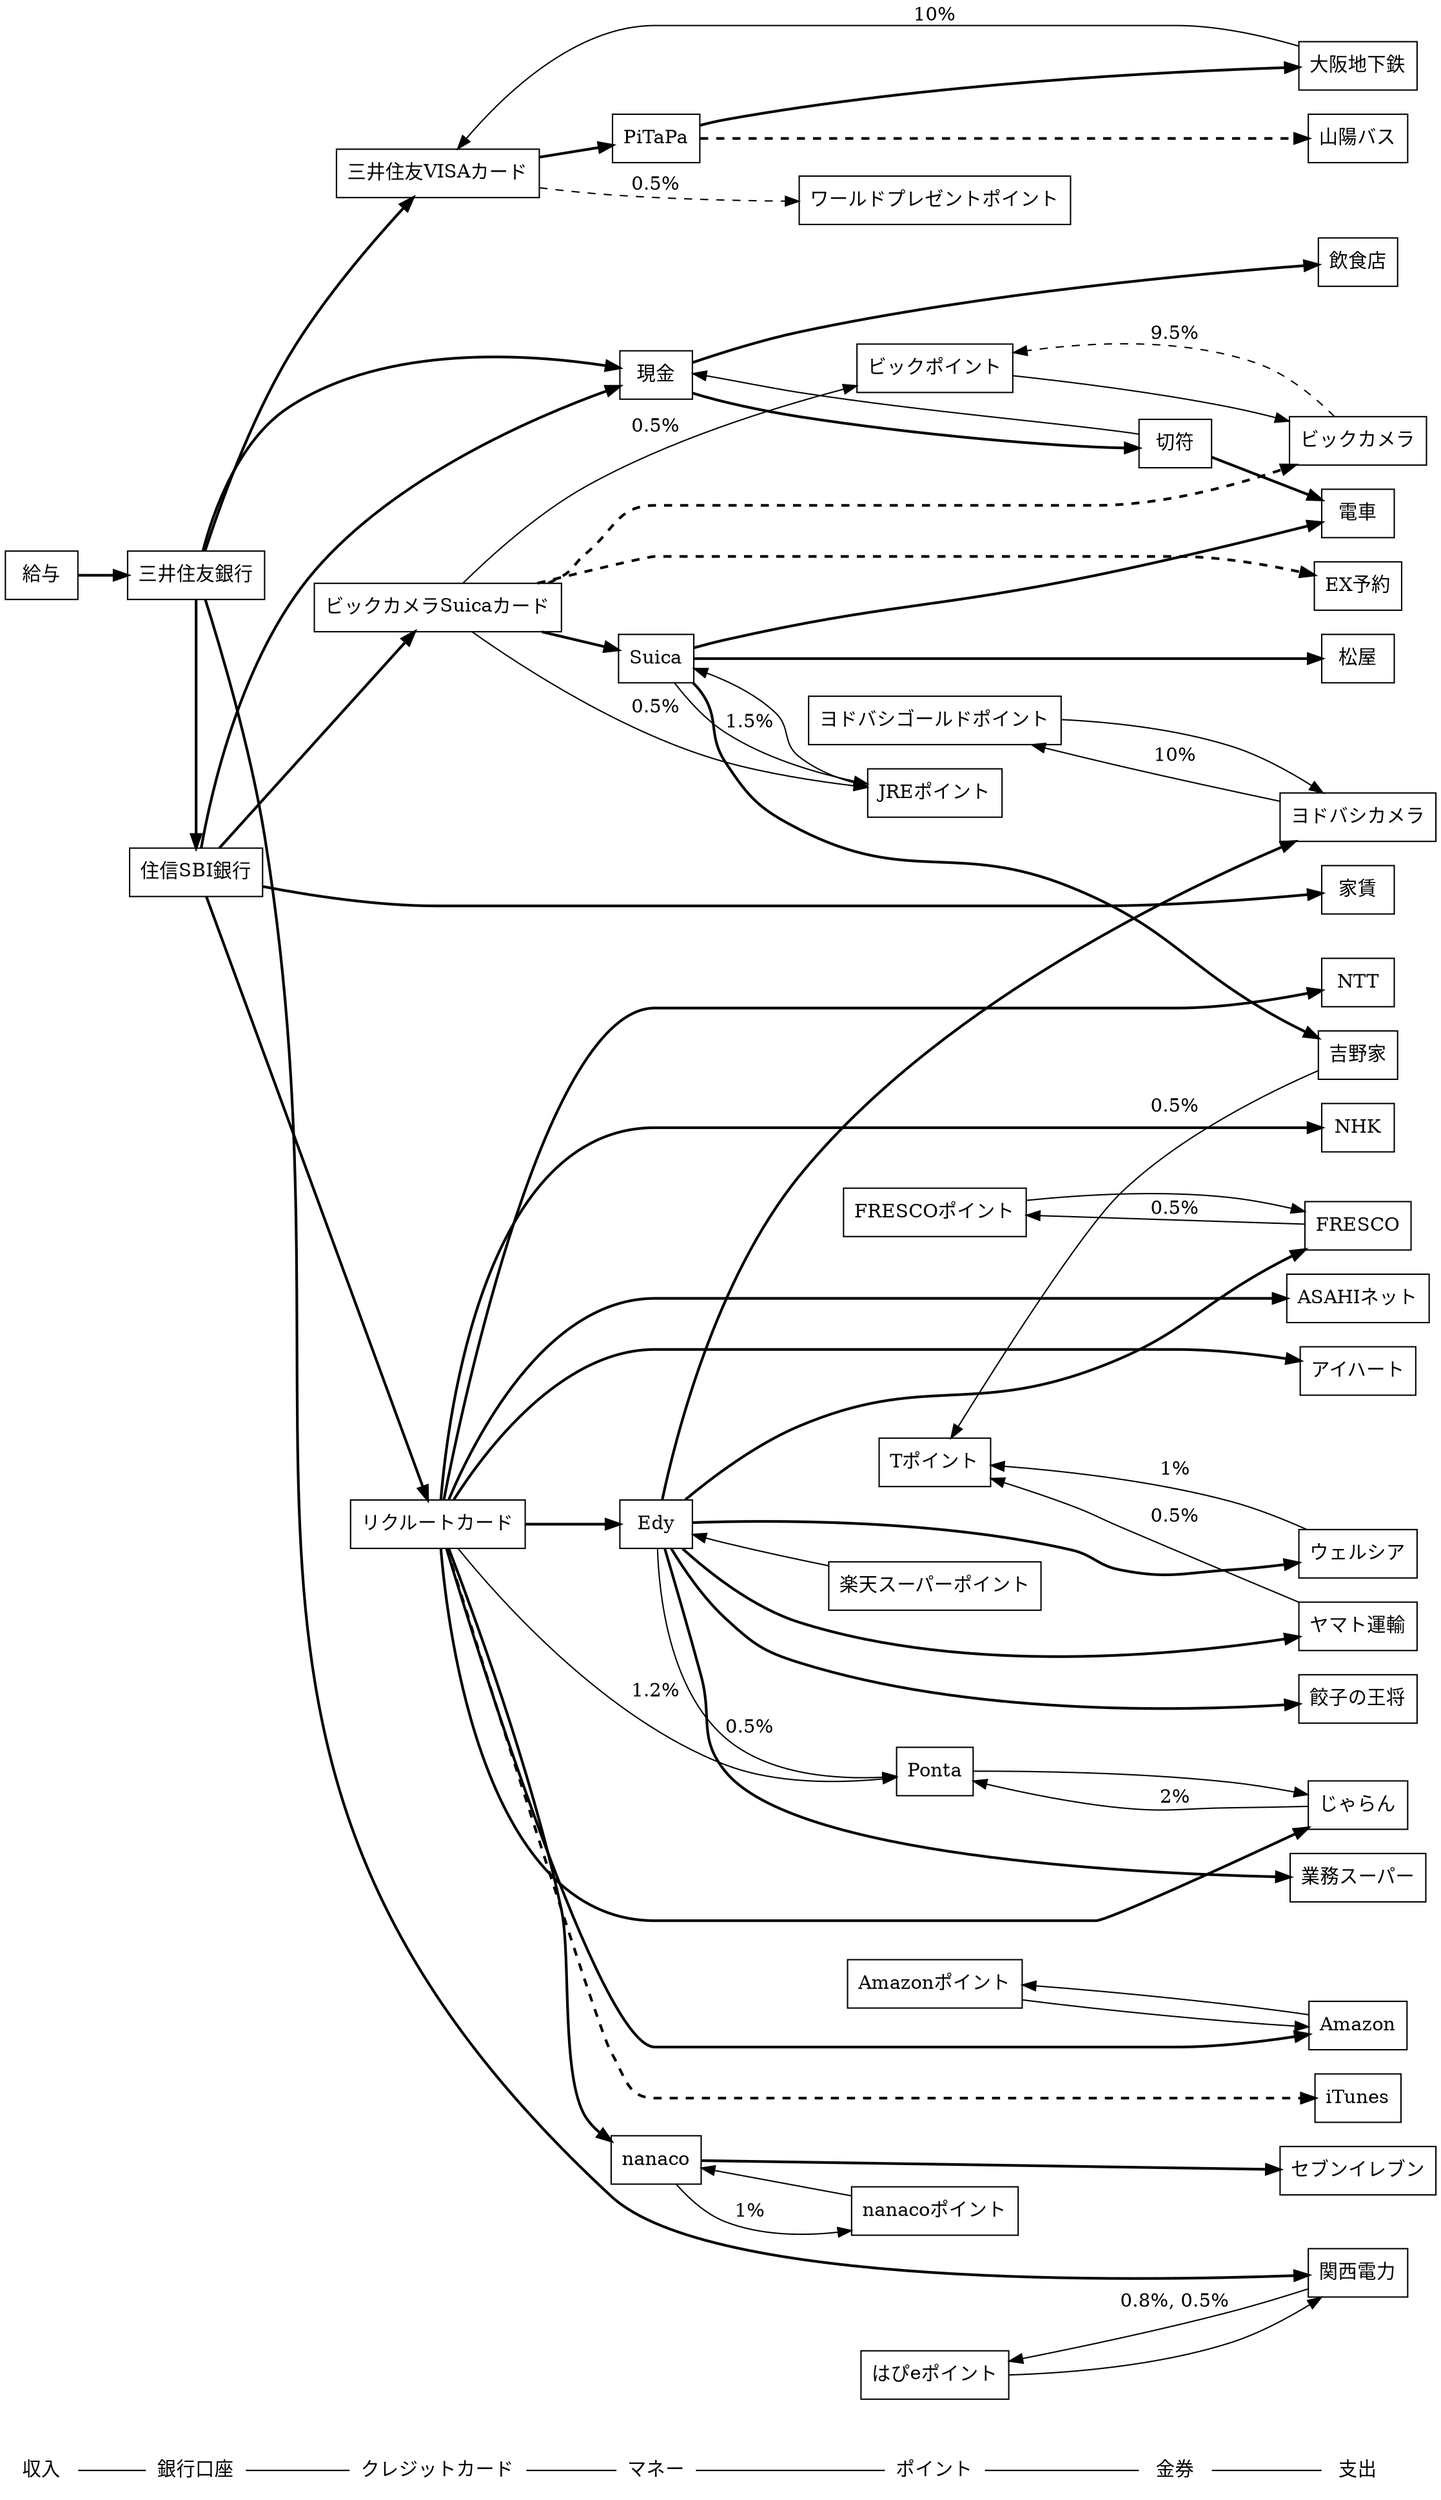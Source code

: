 // dot -Tsvg moneyflow.dot -o moneyflow.svg
// edge: bold: 支出, solid: 還元(label:還元率), dashed: Obsolete
digraph "MoneyFlow"
{
	graph [ rankdir = LR ];
	node [ shape = box ];

	"収入", "銀行口座", "クレジットカード", "マネー", "ポイント", "金券", "支出" [shape = none];
	"収入" -> "銀行口座" -> "クレジットカード" -> "マネー" -> "ポイント" -> "金券" -> "支出" [arrowhead = none];
	{
		rank = same; "収入";
		給与;
	}

	{
		rank = same; "銀行口座";
		三井住友銀行;
		住信SBI銀行;
	}

	{
		rank = same; "クレジットカード";
		三井住友VISAカード;
		ビックカメラSuicaカード;
		リクルートカード;
	}

	{
		rank = same; "マネー";
		Suica;
		PiTaPa;
		現金;
		nanaco;
		Edy;
	}

	{
		rank = same; "ポイント";
		// 共通ポイント
		Ponta;
		Tポイント;
		楽天スーパーポイント;
		// クレジットカード関係
		ワールドプレゼントポイント;
		JREポイント;
		// 独自ポイント
		ビックポイント;
		Amazonポイント;
		nanacoポイント;
		FRESCOポイント;
		ヨドバシゴールドポイント;
		はぴeポイント;
	}

	{
		rank = same; "金券";
		切符;
	}

	{
		rank = same; "支出";
		家賃;
		// コンビニ
		セブンイレブン;
		// 交通
		電車;
		大阪地下鉄;
		山陽バス;
		// インフラ
		NHK;
		NTT;
		ASAHIネット;
		関西電力;
		ヤマト運輸;
		// 店舗
		アイハート;
		ウェルシア;
		ビックカメラ;
		ヨドバシカメラ;
		餃子の王将;
		飲食店;
		FRESCO;
		業務スーパー;
		松屋;
		吉野家;
		// ネット
		Amazon;
		iTunes;
		EX予約;
		じゃらん;
	}

	// SMBC
	給与 -> 三井住友銀行 [style="bold", weight=100];
	三井住友銀行 -> 現金, 住信SBI銀行, 関西電力 [style="bold", weight=100];
	関西電力 -> はぴeポイント [label="0.8%, 0.5%"];
	はぴeポイント -> 関西電力;

	// SMBC-Visa
	三井住友銀行 -> 三井住友VISAカード [style="bold", weight=100];
	三井住友VISAカード -> ワールドプレゼントポイント [style="dashed", label="0.5%"];
	// PiTaPa
	三井住友VISAカード -> PiTaPa [style="bold", weight=100];
	PiTaPa -> 大阪地下鉄 [style="bold", weight=100];
	大阪地下鉄 -> 三井住友VISAカード [label="10%"];
	PiTaPa -> 山陽バス [style="bold,dashed", weight=100];

	// ビックカメラSuicaカード
	ビックカメラSuicaカード -> JREポイント [label="0.5%"];
	ビックカメラSuicaカード -> ビックカメラ [style="bold,dashed", weight=100];
	ビックカメラ -> ビックポイント [style="dashed", label="9.5%"];
	ビックカメラSuicaカード -> ビックポイント [label="0.5%"]
	ビックポイント -> ビックカメラ;
	ビックカメラSuicaカード -> Suica -> 電車 [style="bold", weight=100];
	Suica -> 松屋 [style="bold", weight=100];
	Suica -> 吉野家 [style="bold", weight=100];
	吉野家 -> Tポイント [label="0.5%"];
	ビックカメラSuicaカード -> EX予約 [style="bold,dashed", weight=100];
	Suica -> JREポイント [label="1.5%"];
	JREポイント -> Suica;

	// 住信SBI
	住信SBI銀行 -> 現金 [style="bold", weight=100];
	住信SBI銀行 -> 家賃 [style="bold", weight=100];
	住信SBI銀行 -> ビックカメラSuicaカード, リクルートカード [style="bold", weight=100];

	// リクルートカード
	リクルートカード -> NHK, NTT, ASAHIネット [style="bold", weight=100];
	リクルートカード -> iTunes [style="bold,dashed", weight=100];
	リクルートカード -> Amazon [style="bold", weight=100];
	リクルートカード -> じゃらん [style="bold", weight=100];
	リクルートカード -> アイハート [style="bold", weight=100];
	リクルートカード -> Edy [style="bold", weight=100];
	Edy -> ヤマト運輸 [style="bold", weight=100];
	ヤマト運輸 -> Tポイント [label="0.5%"];
	Edy -> ヨドバシカメラ [style="bold", weight=100];
	ヨドバシカメラ -> ヨドバシゴールドポイント [label="10%"];
	ヨドバシゴールドポイント -> ヨドバシカメラ;
	Edy -> ウェルシア [style="bold", weight=100];
	ウェルシア -> Tポイント [label="1%"];
	Edy -> Ponta [label="0.5%"];
	楽天スーパーポイント -> Edy;
	リクルートカード -> Ponta [label="1.2%"];
	Ponta -> じゃらん;
	じゃらん -> Ponta [label="2%"];
	Amazon -> Amazonポイント -> Amazon;
	リクルートカード -> nanaco [style="bold", weight=100];
	nanaco -> セブンイレブン [style="bold", weight=100];
	nanaco -> nanacoポイント [label="1%"];
	nanacoポイント -> nanaco;
	Edy -> 業務スーパー [style="bold", weight=100];
	Edy -> FRESCO [style="bold", weight=100];
	FRESCO -> FRESCOポイント [label="0.5%"];
	FRESCOポイント -> FRESCO;
	Edy -> 餃子の王将 [style="bold", weight=100];

	// 現金
	現金 -> 飲食店 [style="bold", weight=100];
	現金 -> 切符 -> 電車 [style="bold", weight=100];
	切符 -> 現金;
} 
